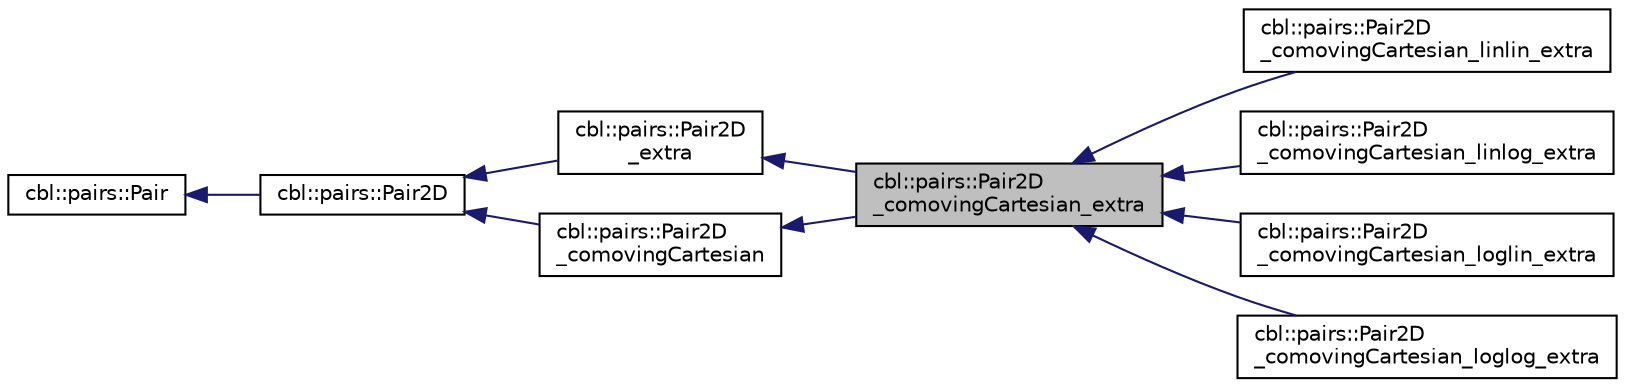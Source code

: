 digraph "cbl::pairs::Pair2D_comovingCartesian_extra"
{
  edge [fontname="Helvetica",fontsize="10",labelfontname="Helvetica",labelfontsize="10"];
  node [fontname="Helvetica",fontsize="10",shape=record];
  rankdir="LR";
  Node0 [label="cbl::pairs::Pair2D\l_comovingCartesian_extra",height=0.2,width=0.4,color="black", fillcolor="grey75", style="filled", fontcolor="black"];
  Node1 -> Node0 [dir="back",color="midnightblue",fontsize="10",style="solid",fontname="Helvetica"];
  Node1 [label="cbl::pairs::Pair2D\l_extra",height=0.2,width=0.4,color="black", fillcolor="white", style="filled",URL="$df/d86/classcbl_1_1pairs_1_1Pair2D__extra.html",tooltip="The class Pair2D_extra. "];
  Node2 -> Node1 [dir="back",color="midnightblue",fontsize="10",style="solid",fontname="Helvetica"];
  Node2 [label="cbl::pairs::Pair2D",height=0.2,width=0.4,color="black", fillcolor="white", style="filled",URL="$d6/d99/classcbl_1_1pairs_1_1Pair2D.html",tooltip="The class Pair2D. "];
  Node3 -> Node2 [dir="back",color="midnightblue",fontsize="10",style="solid",fontname="Helvetica"];
  Node3 [label="cbl::pairs::Pair",height=0.2,width=0.4,color="black", fillcolor="white", style="filled",URL="$d2/db5/classcbl_1_1pairs_1_1Pair.html",tooltip="The class Pair. "];
  Node4 -> Node0 [dir="back",color="midnightblue",fontsize="10",style="solid",fontname="Helvetica"];
  Node4 [label="cbl::pairs::Pair2D\l_comovingCartesian",height=0.2,width=0.4,color="black", fillcolor="white", style="filled",URL="$d1/d56/classcbl_1_1pairs_1_1Pair2D__comovingCartesian.html",tooltip="The class Pair2D_comovingCartesian. "];
  Node2 -> Node4 [dir="back",color="midnightblue",fontsize="10",style="solid",fontname="Helvetica"];
  Node0 -> Node5 [dir="back",color="midnightblue",fontsize="10",style="solid",fontname="Helvetica"];
  Node5 [label="cbl::pairs::Pair2D\l_comovingCartesian_linlin_extra",height=0.2,width=0.4,color="black", fillcolor="white", style="filled",URL="$d0/d6c/classcbl_1_1pairs_1_1Pair2D__comovingCartesian__linlin__extra.html",tooltip="The class Pair2D_comovingCartesian_linlin_extra. "];
  Node0 -> Node6 [dir="back",color="midnightblue",fontsize="10",style="solid",fontname="Helvetica"];
  Node6 [label="cbl::pairs::Pair2D\l_comovingCartesian_linlog_extra",height=0.2,width=0.4,color="black", fillcolor="white", style="filled",URL="$da/d83/classcbl_1_1pairs_1_1Pair2D__comovingCartesian__linlog__extra.html",tooltip="The class Pair2D_comovingCartesian_linlog_extra. "];
  Node0 -> Node7 [dir="back",color="midnightblue",fontsize="10",style="solid",fontname="Helvetica"];
  Node7 [label="cbl::pairs::Pair2D\l_comovingCartesian_loglin_extra",height=0.2,width=0.4,color="black", fillcolor="white", style="filled",URL="$d6/db6/classcbl_1_1pairs_1_1Pair2D__comovingCartesian__loglin__extra.html",tooltip="The class Pair2D_comovingCartesian_loglin_extra. "];
  Node0 -> Node8 [dir="back",color="midnightblue",fontsize="10",style="solid",fontname="Helvetica"];
  Node8 [label="cbl::pairs::Pair2D\l_comovingCartesian_loglog_extra",height=0.2,width=0.4,color="black", fillcolor="white", style="filled",URL="$d6/d81/classcbl_1_1pairs_1_1Pair2D__comovingCartesian__loglog__extra.html",tooltip="The class Pair2D_comovingCartesian_loglog_extra. "];
}
